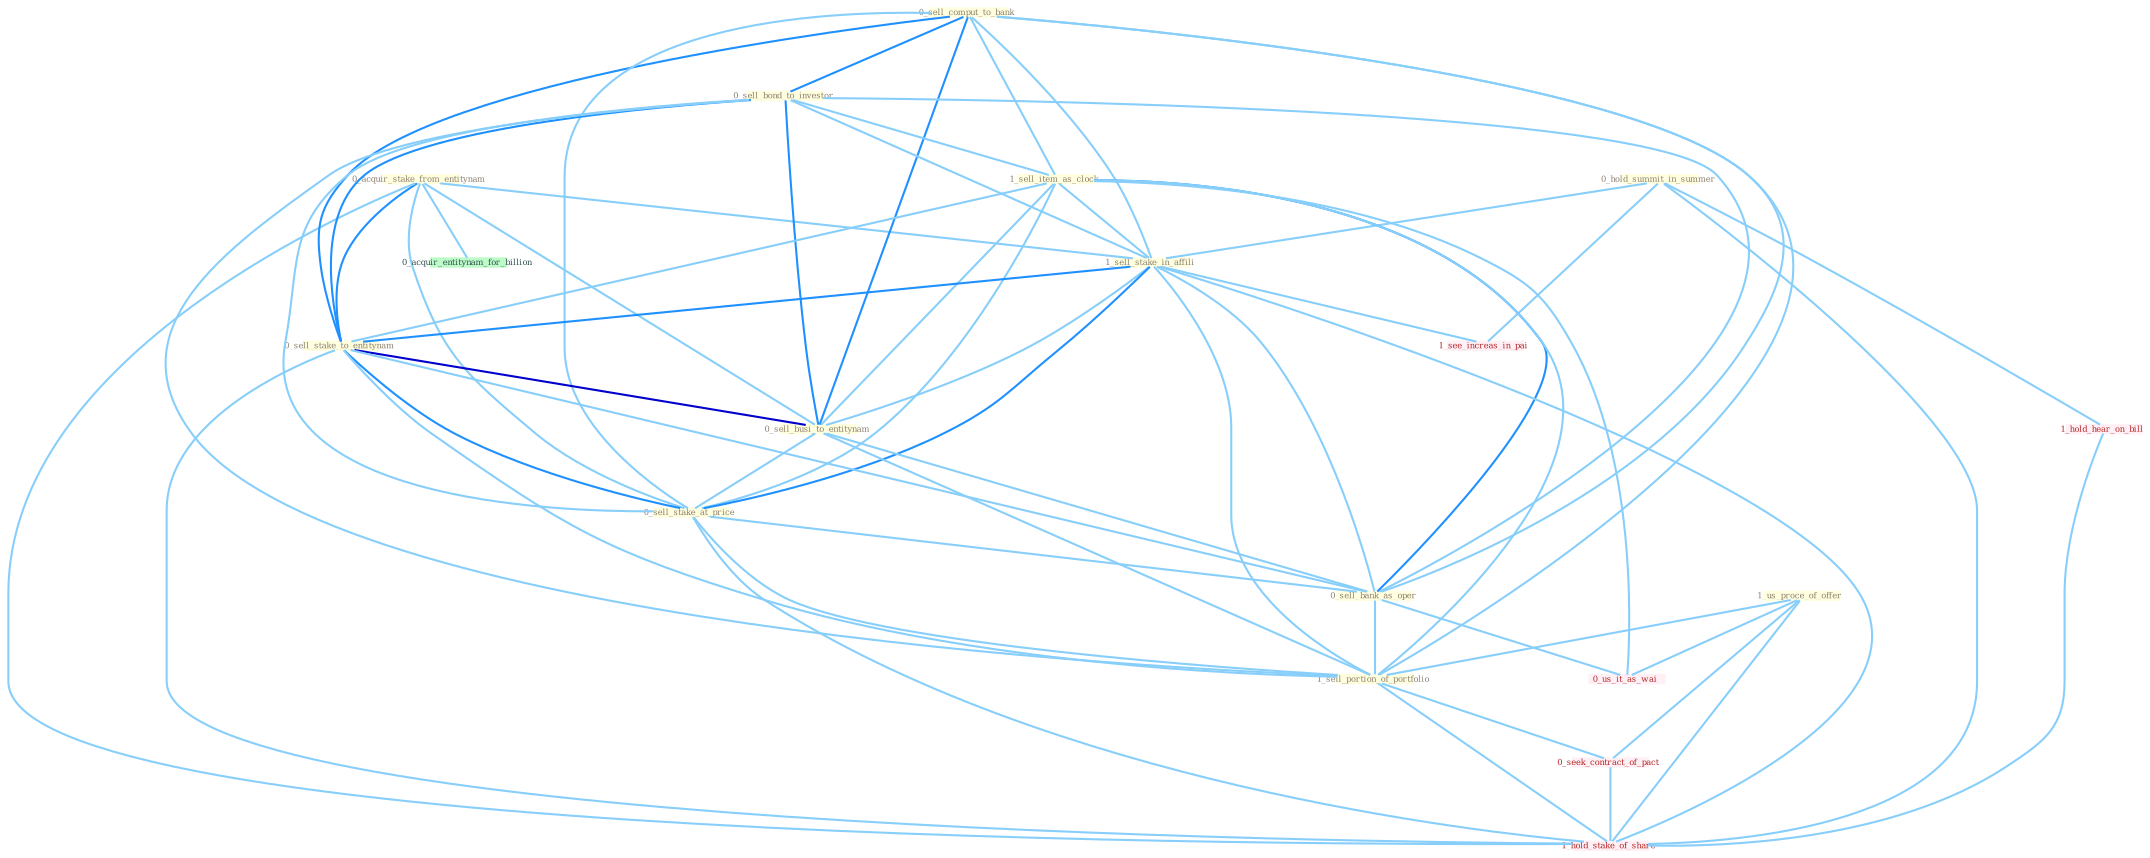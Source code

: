 Graph G{ 
    node
    [shape=polygon,style=filled,width=.5,height=.06,color="#BDFCC9",fixedsize=true,fontsize=4,
    fontcolor="#2f4f4f"];
    {node
    [color="#ffffe0", fontcolor="#8b7d6b"] "0_acquir_stake_from_entitynam " "0_hold_summit_in_summer " "0_sell_comput_to_bank " "1_us_proce_of_offer " "0_sell_bond_to_investor " "1_sell_item_as_clock " "1_sell_stake_in_affili " "0_sell_stake_to_entitynam " "0_sell_busi_to_entitynam " "0_sell_stake_at_price " "0_sell_bank_as_oper " "1_sell_portion_of_portfolio "}
{node [color="#fff0f5", fontcolor="#b22222"] "0_seek_contract_of_pact " "0_us_it_as_wai " "1_see_increas_in_pai " "1_hold_hear_on_bill " "1_hold_stake_of_share "}
edge [color="#B0E2FF"];

	"0_acquir_stake_from_entitynam " -- "1_sell_stake_in_affili " [w="1", color="#87cefa" ];
	"0_acquir_stake_from_entitynam " -- "0_sell_stake_to_entitynam " [w="2", color="#1e90ff" , len=0.8];
	"0_acquir_stake_from_entitynam " -- "0_sell_busi_to_entitynam " [w="1", color="#87cefa" ];
	"0_acquir_stake_from_entitynam " -- "0_sell_stake_at_price " [w="1", color="#87cefa" ];
	"0_acquir_stake_from_entitynam " -- "0_acquir_entitynam_for_billion " [w="1", color="#87cefa" ];
	"0_acquir_stake_from_entitynam " -- "1_hold_stake_of_share " [w="1", color="#87cefa" ];
	"0_hold_summit_in_summer " -- "1_sell_stake_in_affili " [w="1", color="#87cefa" ];
	"0_hold_summit_in_summer " -- "1_see_increas_in_pai " [w="1", color="#87cefa" ];
	"0_hold_summit_in_summer " -- "1_hold_hear_on_bill " [w="1", color="#87cefa" ];
	"0_hold_summit_in_summer " -- "1_hold_stake_of_share " [w="1", color="#87cefa" ];
	"0_sell_comput_to_bank " -- "0_sell_bond_to_investor " [w="2", color="#1e90ff" , len=0.8];
	"0_sell_comput_to_bank " -- "1_sell_item_as_clock " [w="1", color="#87cefa" ];
	"0_sell_comput_to_bank " -- "1_sell_stake_in_affili " [w="1", color="#87cefa" ];
	"0_sell_comput_to_bank " -- "0_sell_stake_to_entitynam " [w="2", color="#1e90ff" , len=0.8];
	"0_sell_comput_to_bank " -- "0_sell_busi_to_entitynam " [w="2", color="#1e90ff" , len=0.8];
	"0_sell_comput_to_bank " -- "0_sell_stake_at_price " [w="1", color="#87cefa" ];
	"0_sell_comput_to_bank " -- "0_sell_bank_as_oper " [w="1", color="#87cefa" ];
	"0_sell_comput_to_bank " -- "1_sell_portion_of_portfolio " [w="1", color="#87cefa" ];
	"1_us_proce_of_offer " -- "1_sell_portion_of_portfolio " [w="1", color="#87cefa" ];
	"1_us_proce_of_offer " -- "0_seek_contract_of_pact " [w="1", color="#87cefa" ];
	"1_us_proce_of_offer " -- "0_us_it_as_wai " [w="1", color="#87cefa" ];
	"1_us_proce_of_offer " -- "1_hold_stake_of_share " [w="1", color="#87cefa" ];
	"0_sell_bond_to_investor " -- "1_sell_item_as_clock " [w="1", color="#87cefa" ];
	"0_sell_bond_to_investor " -- "1_sell_stake_in_affili " [w="1", color="#87cefa" ];
	"0_sell_bond_to_investor " -- "0_sell_stake_to_entitynam " [w="2", color="#1e90ff" , len=0.8];
	"0_sell_bond_to_investor " -- "0_sell_busi_to_entitynam " [w="2", color="#1e90ff" , len=0.8];
	"0_sell_bond_to_investor " -- "0_sell_stake_at_price " [w="1", color="#87cefa" ];
	"0_sell_bond_to_investor " -- "0_sell_bank_as_oper " [w="1", color="#87cefa" ];
	"0_sell_bond_to_investor " -- "1_sell_portion_of_portfolio " [w="1", color="#87cefa" ];
	"1_sell_item_as_clock " -- "1_sell_stake_in_affili " [w="1", color="#87cefa" ];
	"1_sell_item_as_clock " -- "0_sell_stake_to_entitynam " [w="1", color="#87cefa" ];
	"1_sell_item_as_clock " -- "0_sell_busi_to_entitynam " [w="1", color="#87cefa" ];
	"1_sell_item_as_clock " -- "0_sell_stake_at_price " [w="1", color="#87cefa" ];
	"1_sell_item_as_clock " -- "0_sell_bank_as_oper " [w="2", color="#1e90ff" , len=0.8];
	"1_sell_item_as_clock " -- "1_sell_portion_of_portfolio " [w="1", color="#87cefa" ];
	"1_sell_item_as_clock " -- "0_us_it_as_wai " [w="1", color="#87cefa" ];
	"1_sell_stake_in_affili " -- "0_sell_stake_to_entitynam " [w="2", color="#1e90ff" , len=0.8];
	"1_sell_stake_in_affili " -- "0_sell_busi_to_entitynam " [w="1", color="#87cefa" ];
	"1_sell_stake_in_affili " -- "0_sell_stake_at_price " [w="2", color="#1e90ff" , len=0.8];
	"1_sell_stake_in_affili " -- "0_sell_bank_as_oper " [w="1", color="#87cefa" ];
	"1_sell_stake_in_affili " -- "1_sell_portion_of_portfolio " [w="1", color="#87cefa" ];
	"1_sell_stake_in_affili " -- "1_see_increas_in_pai " [w="1", color="#87cefa" ];
	"1_sell_stake_in_affili " -- "1_hold_stake_of_share " [w="1", color="#87cefa" ];
	"0_sell_stake_to_entitynam " -- "0_sell_busi_to_entitynam " [w="3", color="#0000cd" , len=0.6];
	"0_sell_stake_to_entitynam " -- "0_sell_stake_at_price " [w="2", color="#1e90ff" , len=0.8];
	"0_sell_stake_to_entitynam " -- "0_sell_bank_as_oper " [w="1", color="#87cefa" ];
	"0_sell_stake_to_entitynam " -- "1_sell_portion_of_portfolio " [w="1", color="#87cefa" ];
	"0_sell_stake_to_entitynam " -- "1_hold_stake_of_share " [w="1", color="#87cefa" ];
	"0_sell_busi_to_entitynam " -- "0_sell_stake_at_price " [w="1", color="#87cefa" ];
	"0_sell_busi_to_entitynam " -- "0_sell_bank_as_oper " [w="1", color="#87cefa" ];
	"0_sell_busi_to_entitynam " -- "1_sell_portion_of_portfolio " [w="1", color="#87cefa" ];
	"0_sell_stake_at_price " -- "0_sell_bank_as_oper " [w="1", color="#87cefa" ];
	"0_sell_stake_at_price " -- "1_sell_portion_of_portfolio " [w="1", color="#87cefa" ];
	"0_sell_stake_at_price " -- "1_hold_stake_of_share " [w="1", color="#87cefa" ];
	"0_sell_bank_as_oper " -- "1_sell_portion_of_portfolio " [w="1", color="#87cefa" ];
	"0_sell_bank_as_oper " -- "0_us_it_as_wai " [w="1", color="#87cefa" ];
	"1_sell_portion_of_portfolio " -- "0_seek_contract_of_pact " [w="1", color="#87cefa" ];
	"1_sell_portion_of_portfolio " -- "1_hold_stake_of_share " [w="1", color="#87cefa" ];
	"0_seek_contract_of_pact " -- "1_hold_stake_of_share " [w="1", color="#87cefa" ];
	"1_hold_hear_on_bill " -- "1_hold_stake_of_share " [w="1", color="#87cefa" ];
}